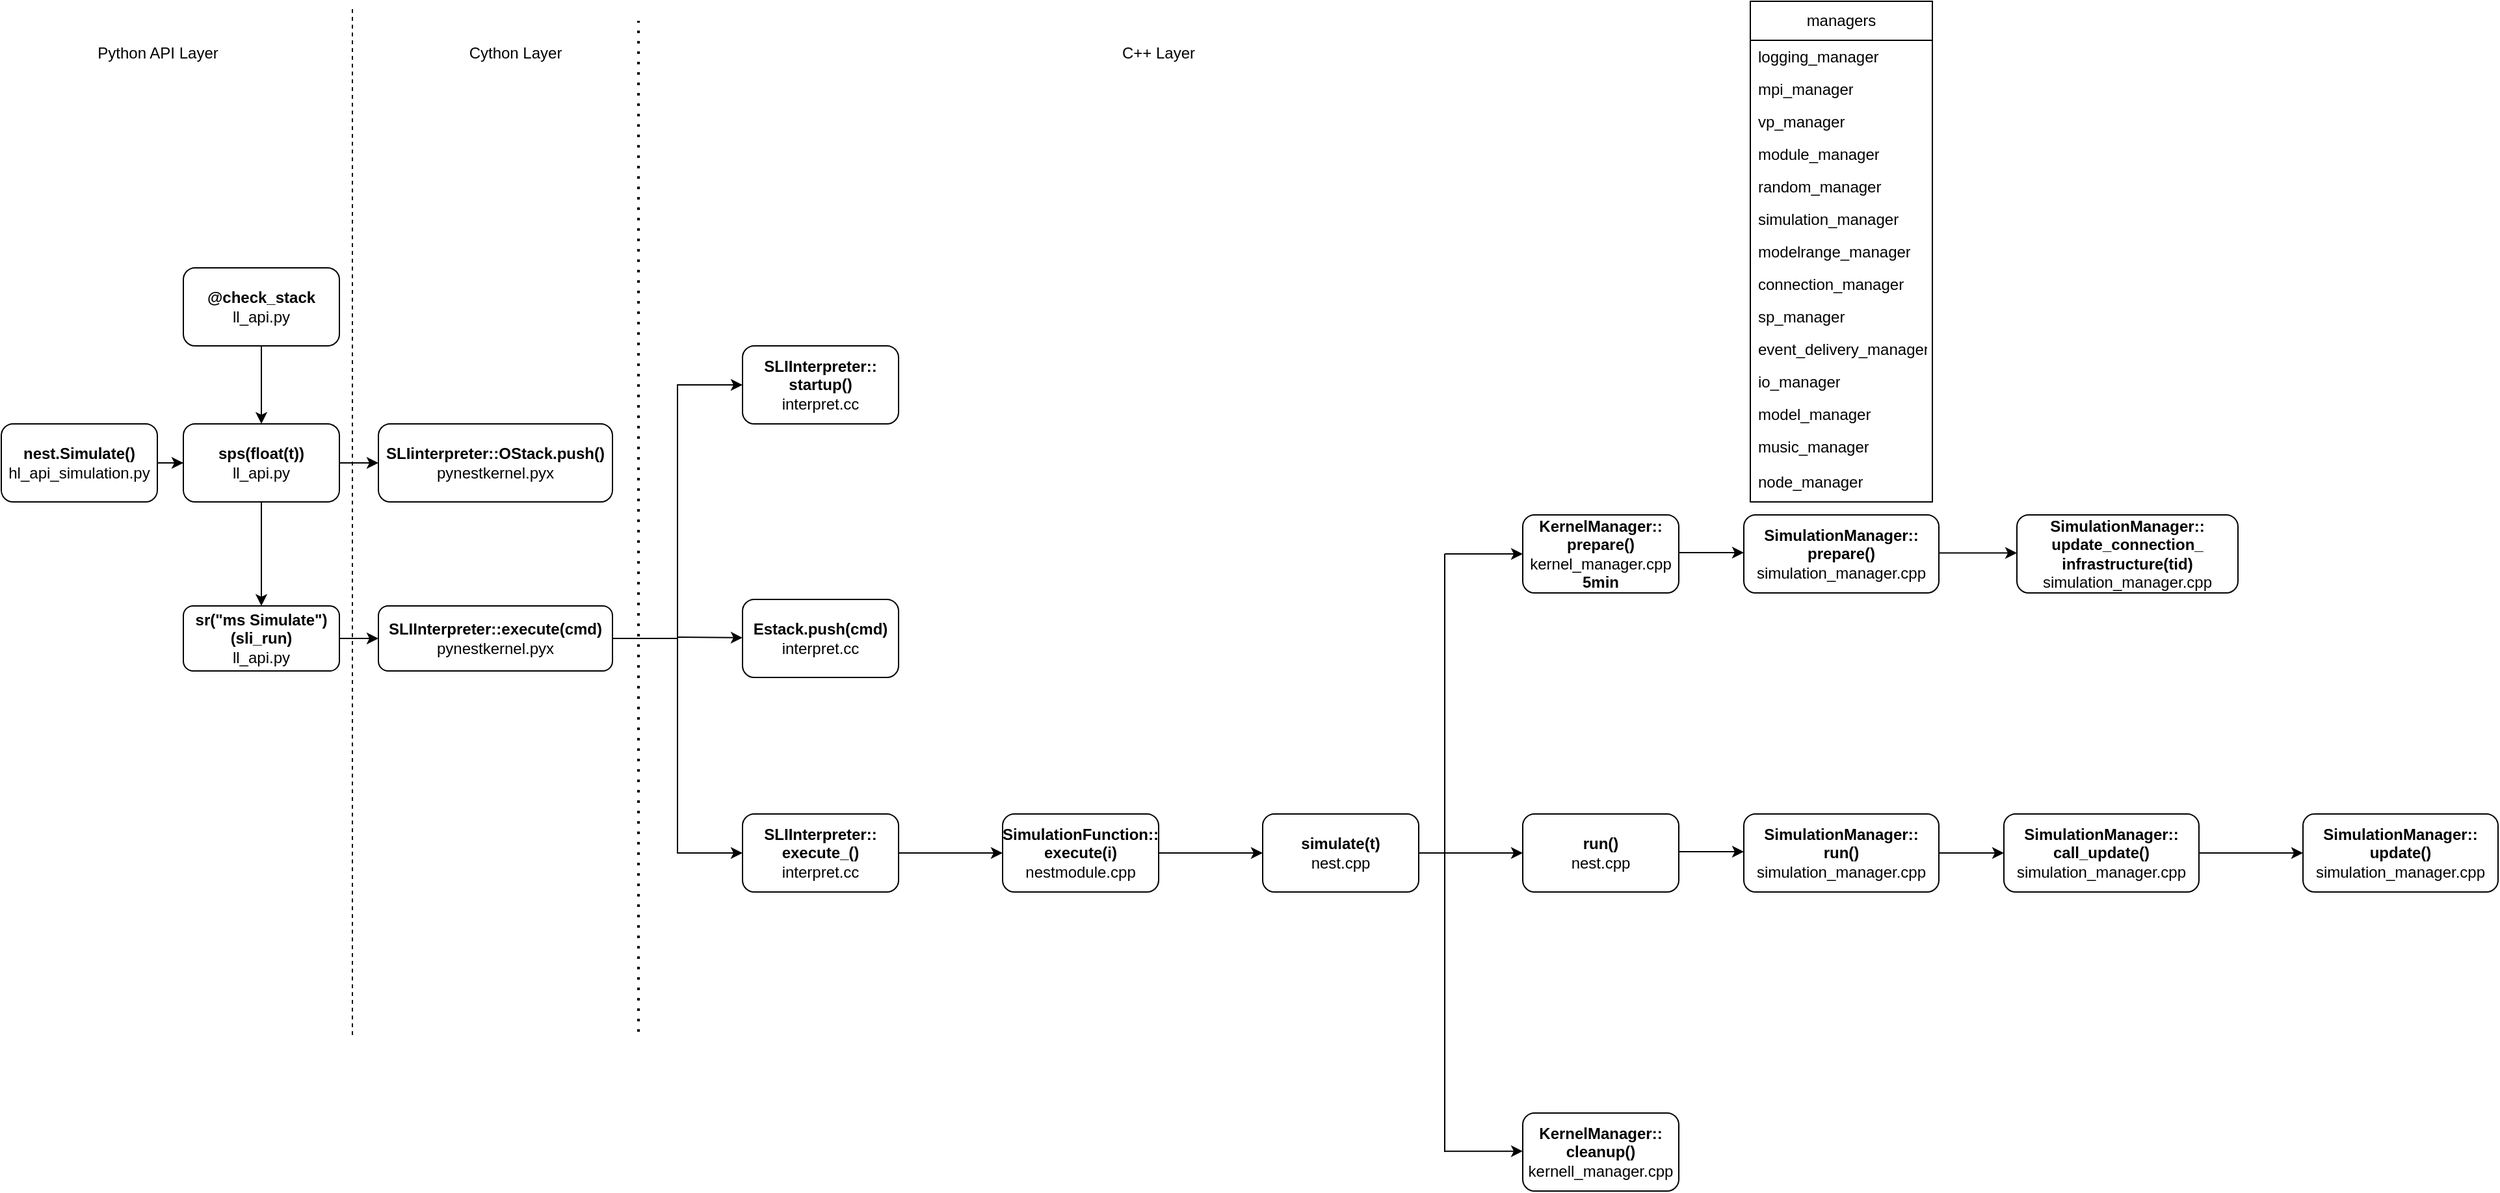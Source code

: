 <mxfile version="24.2.5" type="github">
  <diagram name="Page-1" id="5d7acffa-a066-3a61-03fe-96351882024d">
    <mxGraphModel dx="1149" dy="891" grid="1" gridSize="10" guides="1" tooltips="1" connect="1" arrows="1" fold="1" page="1" pageScale="1" pageWidth="1100" pageHeight="850" background="#ffffff" math="0" shadow="0">
      <root>
        <mxCell id="0" />
        <mxCell id="1" parent="0" />
        <mxCell id="0KLfbmrs6LxNXjUzNSFt-11" style="edgeStyle=orthogonalEdgeStyle;rounded=0;orthogonalLoop=1;jettySize=auto;html=1;exitX=1;exitY=0.5;exitDx=0;exitDy=0;" parent="1" source="0KLfbmrs6LxNXjUzNSFt-1" target="0KLfbmrs6LxNXjUzNSFt-5" edge="1">
          <mxGeometry relative="1" as="geometry" />
        </mxCell>
        <mxCell id="0KLfbmrs6LxNXjUzNSFt-1" value="&lt;b style=&quot;background-color: initial;&quot;&gt;nest.Simulate()&lt;/b&gt;&lt;div&gt;hl_api_simulation.py&lt;/div&gt;" style="rounded=1;whiteSpace=wrap;html=1;" parent="1" vertex="1">
          <mxGeometry x="20" y="780" width="120" height="60" as="geometry" />
        </mxCell>
        <mxCell id="0KLfbmrs6LxNXjUzNSFt-8" value="" style="edgeStyle=orthogonalEdgeStyle;rounded=0;orthogonalLoop=1;jettySize=auto;html=1;" parent="1" source="0KLfbmrs6LxNXjUzNSFt-2" target="0KLfbmrs6LxNXjUzNSFt-5" edge="1">
          <mxGeometry relative="1" as="geometry" />
        </mxCell>
        <mxCell id="0KLfbmrs6LxNXjUzNSFt-2" value="&lt;b&gt;@check_stack&lt;/b&gt;&lt;div&gt;ll_api.py&lt;/div&gt;" style="rounded=1;whiteSpace=wrap;html=1;" parent="1" vertex="1">
          <mxGeometry x="160" y="660" width="120" height="60" as="geometry" />
        </mxCell>
        <mxCell id="0KLfbmrs6LxNXjUzNSFt-7" value="" style="edgeStyle=orthogonalEdgeStyle;rounded=0;orthogonalLoop=1;jettySize=auto;html=1;" parent="1" source="0KLfbmrs6LxNXjUzNSFt-5" target="0KLfbmrs6LxNXjUzNSFt-6" edge="1">
          <mxGeometry relative="1" as="geometry" />
        </mxCell>
        <mxCell id="0KLfbmrs6LxNXjUzNSFt-10" value="" style="edgeStyle=orthogonalEdgeStyle;rounded=0;orthogonalLoop=1;jettySize=auto;html=1;" parent="1" source="0KLfbmrs6LxNXjUzNSFt-5" target="0KLfbmrs6LxNXjUzNSFt-9" edge="1">
          <mxGeometry relative="1" as="geometry" />
        </mxCell>
        <mxCell id="0KLfbmrs6LxNXjUzNSFt-5" value="&lt;b&gt;sps(float(t))&lt;/b&gt;&lt;div&gt;ll_api.py&lt;/div&gt;" style="rounded=1;whiteSpace=wrap;html=1;" parent="1" vertex="1">
          <mxGeometry x="160" y="780" width="120" height="60" as="geometry" />
        </mxCell>
        <mxCell id="0KLfbmrs6LxNXjUzNSFt-18" value="" style="edgeStyle=orthogonalEdgeStyle;rounded=0;orthogonalLoop=1;jettySize=auto;html=1;" parent="1" source="0KLfbmrs6LxNXjUzNSFt-6" target="0KLfbmrs6LxNXjUzNSFt-17" edge="1">
          <mxGeometry relative="1" as="geometry" />
        </mxCell>
        <mxCell id="0KLfbmrs6LxNXjUzNSFt-6" value="&lt;b&gt;sr(&quot;ms Simulate&quot;)&lt;/b&gt;&lt;div&gt;&lt;b&gt;(sli_run)&lt;/b&gt;&lt;/div&gt;&lt;div&gt;ll_api.py&lt;/div&gt;" style="rounded=1;whiteSpace=wrap;html=1;" parent="1" vertex="1">
          <mxGeometry x="160" y="920" width="120" height="50" as="geometry" />
        </mxCell>
        <mxCell id="0KLfbmrs6LxNXjUzNSFt-9" value="&lt;b&gt;SLIinterpreter::OStack.push()&lt;/b&gt;&lt;div&gt;&lt;span style=&quot;background-color: initial;&quot;&gt;pynestkernel.pyx&lt;/span&gt;&lt;br&gt;&lt;/div&gt;" style="whiteSpace=wrap;html=1;rounded=1;" parent="1" vertex="1">
          <mxGeometry x="310" y="780" width="180" height="60" as="geometry" />
        </mxCell>
        <mxCell id="0KLfbmrs6LxNXjUzNSFt-12" value="" style="endArrow=none;html=1;rounded=0;dashed=1;" parent="1" edge="1">
          <mxGeometry width="50" height="50" relative="1" as="geometry">
            <mxPoint x="290" y="1250" as="sourcePoint" />
            <mxPoint x="290" y="460" as="targetPoint" />
            <Array as="points" />
          </mxGeometry>
        </mxCell>
        <mxCell id="0KLfbmrs6LxNXjUzNSFt-14" value="Python API Layer" style="text;html=1;align=center;verticalAlign=middle;resizable=0;points=[];autosize=1;strokeColor=none;fillColor=none;" parent="1" vertex="1">
          <mxGeometry x="80" y="480" width="120" height="30" as="geometry" />
        </mxCell>
        <mxCell id="0KLfbmrs6LxNXjUzNSFt-15" value="Cython Layer" style="text;html=1;align=center;verticalAlign=middle;resizable=0;points=[];autosize=1;strokeColor=none;fillColor=none;" parent="1" vertex="1">
          <mxGeometry x="370" y="480" width="90" height="30" as="geometry" />
        </mxCell>
        <mxCell id="0KLfbmrs6LxNXjUzNSFt-16" value="" style="endArrow=none;dashed=1;html=1;dashPattern=1 3;strokeWidth=2;rounded=0;" parent="1" edge="1">
          <mxGeometry width="50" height="50" relative="1" as="geometry">
            <mxPoint x="510" y="1247.5" as="sourcePoint" />
            <mxPoint x="510" y="470" as="targetPoint" />
          </mxGeometry>
        </mxCell>
        <mxCell id="0KLfbmrs6LxNXjUzNSFt-20" value="" style="edgeStyle=orthogonalEdgeStyle;rounded=0;orthogonalLoop=1;jettySize=auto;html=1;" parent="1" source="0KLfbmrs6LxNXjUzNSFt-17" target="0KLfbmrs6LxNXjUzNSFt-19" edge="1">
          <mxGeometry relative="1" as="geometry">
            <Array as="points">
              <mxPoint x="540" y="945" />
              <mxPoint x="540" y="750" />
            </Array>
          </mxGeometry>
        </mxCell>
        <mxCell id="0KLfbmrs6LxNXjUzNSFt-17" value="&lt;b&gt;SLIInterpreter::execute(cmd)&lt;/b&gt;&lt;div&gt;pynestkernel.pyx&lt;/div&gt;" style="rounded=1;whiteSpace=wrap;html=1;" parent="1" vertex="1">
          <mxGeometry x="310" y="920" width="180" height="50" as="geometry" />
        </mxCell>
        <mxCell id="0KLfbmrs6LxNXjUzNSFt-19" value="&lt;b&gt;SLIInterpreter::&lt;/b&gt;&lt;div&gt;&lt;b&gt;startup()&lt;/b&gt;&lt;/div&gt;&lt;div&gt;interpret.cc&lt;/div&gt;" style="whiteSpace=wrap;html=1;rounded=1;" parent="1" vertex="1">
          <mxGeometry x="590" y="720" width="120" height="60" as="geometry" />
        </mxCell>
        <mxCell id="0KLfbmrs6LxNXjUzNSFt-21" value="" style="endArrow=classic;html=1;rounded=0;" parent="1" target="0KLfbmrs6LxNXjUzNSFt-22" edge="1">
          <mxGeometry width="50" height="50" relative="1" as="geometry">
            <mxPoint x="540" y="944" as="sourcePoint" />
            <mxPoint x="600" y="944" as="targetPoint" />
            <Array as="points" />
          </mxGeometry>
        </mxCell>
        <mxCell id="0KLfbmrs6LxNXjUzNSFt-22" value="&lt;b&gt;Estack.push(cmd)&lt;/b&gt;&lt;div&gt;interpret.cc&lt;/div&gt;" style="rounded=1;whiteSpace=wrap;html=1;" parent="1" vertex="1">
          <mxGeometry x="590" y="915" width="120" height="60" as="geometry" />
        </mxCell>
        <mxCell id="M_GRNKf3xNEplnwXagMy-3" value="" style="edgeStyle=orthogonalEdgeStyle;rounded=0;orthogonalLoop=1;jettySize=auto;html=1;" parent="1" source="0KLfbmrs6LxNXjUzNSFt-23" target="M_GRNKf3xNEplnwXagMy-2" edge="1">
          <mxGeometry relative="1" as="geometry" />
        </mxCell>
        <mxCell id="0KLfbmrs6LxNXjUzNSFt-23" value="&lt;b&gt;SLIInterpreter::&lt;/b&gt;&lt;div&gt;&lt;b&gt;execute_()&lt;/b&gt;&lt;/div&gt;&lt;div&gt;interpret.cc&lt;/div&gt;" style="rounded=1;whiteSpace=wrap;html=1;" parent="1" vertex="1">
          <mxGeometry x="590" y="1080" width="120" height="60" as="geometry" />
        </mxCell>
        <mxCell id="0KLfbmrs6LxNXjUzNSFt-25" value="" style="endArrow=classic;html=1;rounded=0;entryX=0;entryY=0.5;entryDx=0;entryDy=0;" parent="1" target="0KLfbmrs6LxNXjUzNSFt-23" edge="1">
          <mxGeometry width="50" height="50" relative="1" as="geometry">
            <mxPoint x="540" y="940" as="sourcePoint" />
            <mxPoint x="500" y="1110" as="targetPoint" />
            <Array as="points">
              <mxPoint x="540" y="1020" />
              <mxPoint x="540" y="1110" />
            </Array>
          </mxGeometry>
        </mxCell>
        <mxCell id="M_GRNKf3xNEplnwXagMy-1" value="C++ Layer" style="text;html=1;align=center;verticalAlign=middle;whiteSpace=wrap;rounded=0;" parent="1" vertex="1">
          <mxGeometry x="880" y="480" width="60" height="30" as="geometry" />
        </mxCell>
        <mxCell id="M_GRNKf3xNEplnwXagMy-5" value="" style="edgeStyle=orthogonalEdgeStyle;rounded=0;orthogonalLoop=1;jettySize=auto;html=1;" parent="1" source="M_GRNKf3xNEplnwXagMy-2" target="M_GRNKf3xNEplnwXagMy-4" edge="1">
          <mxGeometry relative="1" as="geometry" />
        </mxCell>
        <mxCell id="M_GRNKf3xNEplnwXagMy-2" value="&lt;b&gt;SimulationFunction::&lt;/b&gt;&lt;div&gt;&lt;b&gt;execute(i)&lt;/b&gt;&lt;/div&gt;&lt;div&gt;nestmodule.cpp&lt;/div&gt;" style="rounded=1;whiteSpace=wrap;html=1;" parent="1" vertex="1">
          <mxGeometry x="790" y="1080" width="120" height="60" as="geometry" />
        </mxCell>
        <mxCell id="M_GRNKf3xNEplnwXagMy-7" value="" style="edgeStyle=orthogonalEdgeStyle;rounded=0;orthogonalLoop=1;jettySize=auto;html=1;" parent="1" source="M_GRNKf3xNEplnwXagMy-4" target="M_GRNKf3xNEplnwXagMy-6" edge="1">
          <mxGeometry relative="1" as="geometry" />
        </mxCell>
        <mxCell id="M_GRNKf3xNEplnwXagMy-4" value="&lt;b&gt;simulate(t)&lt;/b&gt;&lt;div&gt;nest.cpp&lt;/div&gt;" style="rounded=1;whiteSpace=wrap;html=1;" parent="1" vertex="1">
          <mxGeometry x="990" y="1080" width="120" height="60" as="geometry" />
        </mxCell>
        <mxCell id="M_GRNKf3xNEplnwXagMy-6" value="&lt;b&gt;run()&lt;/b&gt;&lt;div&gt;nest.cpp&lt;/div&gt;" style="rounded=1;whiteSpace=wrap;html=1;" parent="1" vertex="1">
          <mxGeometry x="1190" y="1080" width="120" height="60" as="geometry" />
        </mxCell>
        <mxCell id="M_GRNKf3xNEplnwXagMy-8" value="" style="endArrow=none;html=1;rounded=0;" parent="1" edge="1">
          <mxGeometry width="50" height="50" relative="1" as="geometry">
            <mxPoint x="1130" y="1340" as="sourcePoint" />
            <mxPoint x="1130" y="880" as="targetPoint" />
          </mxGeometry>
        </mxCell>
        <mxCell id="M_GRNKf3xNEplnwXagMy-10" value="" style="endArrow=classic;html=1;rounded=0;" parent="1" edge="1">
          <mxGeometry width="50" height="50" relative="1" as="geometry">
            <mxPoint x="1130" y="880" as="sourcePoint" />
            <mxPoint x="1190" y="880" as="targetPoint" />
          </mxGeometry>
        </mxCell>
        <mxCell id="M_GRNKf3xNEplnwXagMy-11" value="&lt;b&gt;KernelManager::&lt;/b&gt;&lt;div&gt;&lt;b&gt;prepare()&lt;/b&gt;&lt;div&gt;kernel_manager.cpp&lt;/div&gt;&lt;/div&gt;&lt;div&gt;&lt;b&gt;5min&lt;/b&gt;&lt;/div&gt;" style="rounded=1;whiteSpace=wrap;html=1;" parent="1" vertex="1">
          <mxGeometry x="1190" y="850" width="120" height="60" as="geometry" />
        </mxCell>
        <mxCell id="M_GRNKf3xNEplnwXagMy-12" value="&lt;b&gt;KernelManager::&lt;/b&gt;&lt;div&gt;&lt;b&gt;cleanup()&lt;/b&gt;&lt;div&gt;kernell_manager.cpp&lt;/div&gt;&lt;/div&gt;" style="rounded=1;whiteSpace=wrap;html=1;" parent="1" vertex="1">
          <mxGeometry x="1190" y="1310" width="120" height="60" as="geometry" />
        </mxCell>
        <mxCell id="M_GRNKf3xNEplnwXagMy-13" value="" style="endArrow=classic;html=1;rounded=0;" parent="1" edge="1">
          <mxGeometry width="50" height="50" relative="1" as="geometry">
            <mxPoint x="1130" y="1339.33" as="sourcePoint" />
            <mxPoint x="1190" y="1339.33" as="targetPoint" />
          </mxGeometry>
        </mxCell>
        <mxCell id="M_GRNKf3xNEplnwXagMy-14" value="" style="endArrow=classic;html=1;rounded=0;" parent="1" edge="1">
          <mxGeometry width="50" height="50" relative="1" as="geometry">
            <mxPoint x="1310" y="879" as="sourcePoint" />
            <mxPoint x="1360" y="879" as="targetPoint" />
          </mxGeometry>
        </mxCell>
        <mxCell id="M_GRNKf3xNEplnwXagMy-15" value="&lt;b&gt;SimulationManager::&lt;/b&gt;&lt;div&gt;&lt;b&gt;prepare()&lt;/b&gt;&lt;div&gt;simulation_manager.cpp&lt;/div&gt;&lt;/div&gt;" style="rounded=1;whiteSpace=wrap;html=1;" parent="1" vertex="1">
          <mxGeometry x="1360" y="850" width="150" height="60" as="geometry" />
        </mxCell>
        <mxCell id="M_GRNKf3xNEplnwXagMy-16" value="" style="endArrow=classic;html=1;rounded=0;" parent="1" edge="1">
          <mxGeometry width="50" height="50" relative="1" as="geometry">
            <mxPoint x="1310" y="1109" as="sourcePoint" />
            <mxPoint x="1360" y="1109" as="targetPoint" />
          </mxGeometry>
        </mxCell>
        <mxCell id="M_GRNKf3xNEplnwXagMy-37" value="" style="edgeStyle=orthogonalEdgeStyle;rounded=0;orthogonalLoop=1;jettySize=auto;html=1;" parent="1" source="M_GRNKf3xNEplnwXagMy-17" target="M_GRNKf3xNEplnwXagMy-36" edge="1">
          <mxGeometry relative="1" as="geometry" />
        </mxCell>
        <mxCell id="M_GRNKf3xNEplnwXagMy-17" value="&lt;b&gt;SimulationManager::&lt;/b&gt;&lt;div&gt;&lt;b&gt;run()&lt;/b&gt;&lt;div&gt;simulation_manager.cpp&lt;/div&gt;&lt;/div&gt;" style="rounded=1;whiteSpace=wrap;html=1;" parent="1" vertex="1">
          <mxGeometry x="1360" y="1080" width="150" height="60" as="geometry" />
        </mxCell>
        <mxCell id="M_GRNKf3xNEplnwXagMy-18" value="managers" style="swimlane;fontStyle=0;childLayout=stackLayout;horizontal=1;startSize=30;horizontalStack=0;resizeParent=1;resizeParentMax=0;resizeLast=0;collapsible=1;marginBottom=0;whiteSpace=wrap;html=1;" parent="1" vertex="1">
          <mxGeometry x="1365" y="455" width="140" height="385" as="geometry" />
        </mxCell>
        <mxCell id="M_GRNKf3xNEplnwXagMy-19" value="logging_manager" style="text;strokeColor=none;fillColor=none;align=left;verticalAlign=middle;spacingLeft=4;spacingRight=4;overflow=hidden;points=[[0,0.5],[1,0.5]];portConstraint=eastwest;rotatable=0;whiteSpace=wrap;html=1;" parent="M_GRNKf3xNEplnwXagMy-18" vertex="1">
          <mxGeometry y="30" width="140" height="25" as="geometry" />
        </mxCell>
        <mxCell id="M_GRNKf3xNEplnwXagMy-20" value="mpi_manager" style="text;strokeColor=none;fillColor=none;align=left;verticalAlign=middle;spacingLeft=4;spacingRight=4;overflow=hidden;points=[[0,0.5],[1,0.5]];portConstraint=eastwest;rotatable=0;whiteSpace=wrap;html=1;" parent="M_GRNKf3xNEplnwXagMy-18" vertex="1">
          <mxGeometry y="55" width="140" height="25" as="geometry" />
        </mxCell>
        <mxCell id="M_GRNKf3xNEplnwXagMy-21" value="vp_manager" style="text;strokeColor=none;fillColor=none;align=left;verticalAlign=middle;spacingLeft=4;spacingRight=4;overflow=hidden;points=[[0,0.5],[1,0.5]];portConstraint=eastwest;rotatable=0;whiteSpace=wrap;html=1;" parent="M_GRNKf3xNEplnwXagMy-18" vertex="1">
          <mxGeometry y="80" width="140" height="25" as="geometry" />
        </mxCell>
        <mxCell id="M_GRNKf3xNEplnwXagMy-23" value="module_manager" style="text;strokeColor=none;fillColor=none;align=left;verticalAlign=middle;spacingLeft=4;spacingRight=4;overflow=hidden;points=[[0,0.5],[1,0.5]];portConstraint=eastwest;rotatable=0;whiteSpace=wrap;html=1;" parent="M_GRNKf3xNEplnwXagMy-18" vertex="1">
          <mxGeometry y="105" width="140" height="25" as="geometry" />
        </mxCell>
        <mxCell id="M_GRNKf3xNEplnwXagMy-24" value="random_manager" style="text;strokeColor=none;fillColor=none;align=left;verticalAlign=middle;spacingLeft=4;spacingRight=4;overflow=hidden;points=[[0,0.5],[1,0.5]];portConstraint=eastwest;rotatable=0;whiteSpace=wrap;html=1;" parent="M_GRNKf3xNEplnwXagMy-18" vertex="1">
          <mxGeometry y="130" width="140" height="25" as="geometry" />
        </mxCell>
        <mxCell id="M_GRNKf3xNEplnwXagMy-25" value="simulation_manager" style="text;strokeColor=none;fillColor=none;align=left;verticalAlign=middle;spacingLeft=4;spacingRight=4;overflow=hidden;points=[[0,0.5],[1,0.5]];portConstraint=eastwest;rotatable=0;whiteSpace=wrap;html=1;" parent="M_GRNKf3xNEplnwXagMy-18" vertex="1">
          <mxGeometry y="155" width="140" height="25" as="geometry" />
        </mxCell>
        <mxCell id="M_GRNKf3xNEplnwXagMy-33" value="modelrange_manager" style="text;strokeColor=none;fillColor=none;align=left;verticalAlign=middle;spacingLeft=4;spacingRight=4;overflow=hidden;points=[[0,0.5],[1,0.5]];portConstraint=eastwest;rotatable=0;whiteSpace=wrap;html=1;" parent="M_GRNKf3xNEplnwXagMy-18" vertex="1">
          <mxGeometry y="180" width="140" height="25" as="geometry" />
        </mxCell>
        <mxCell id="M_GRNKf3xNEplnwXagMy-32" value="connection_manager" style="text;strokeColor=none;fillColor=none;align=left;verticalAlign=middle;spacingLeft=4;spacingRight=4;overflow=hidden;points=[[0,0.5],[1,0.5]];portConstraint=eastwest;rotatable=0;whiteSpace=wrap;html=1;" parent="M_GRNKf3xNEplnwXagMy-18" vertex="1">
          <mxGeometry y="205" width="140" height="25" as="geometry" />
        </mxCell>
        <mxCell id="M_GRNKf3xNEplnwXagMy-31" value="sp_manager" style="text;strokeColor=none;fillColor=none;align=left;verticalAlign=middle;spacingLeft=4;spacingRight=4;overflow=hidden;points=[[0,0.5],[1,0.5]];portConstraint=eastwest;rotatable=0;whiteSpace=wrap;html=1;" parent="M_GRNKf3xNEplnwXagMy-18" vertex="1">
          <mxGeometry y="230" width="140" height="25" as="geometry" />
        </mxCell>
        <mxCell id="M_GRNKf3xNEplnwXagMy-30" value="event_delivery_manager" style="text;strokeColor=none;fillColor=none;align=left;verticalAlign=middle;spacingLeft=4;spacingRight=4;overflow=hidden;points=[[0,0.5],[1,0.5]];portConstraint=eastwest;rotatable=0;whiteSpace=wrap;html=1;" parent="M_GRNKf3xNEplnwXagMy-18" vertex="1">
          <mxGeometry y="255" width="140" height="25" as="geometry" />
        </mxCell>
        <mxCell id="M_GRNKf3xNEplnwXagMy-29" value="io_manager" style="text;strokeColor=none;fillColor=none;align=left;verticalAlign=middle;spacingLeft=4;spacingRight=4;overflow=hidden;points=[[0,0.5],[1,0.5]];portConstraint=eastwest;rotatable=0;whiteSpace=wrap;html=1;" parent="M_GRNKf3xNEplnwXagMy-18" vertex="1">
          <mxGeometry y="280" width="140" height="25" as="geometry" />
        </mxCell>
        <mxCell id="M_GRNKf3xNEplnwXagMy-28" value="model_manager" style="text;strokeColor=none;fillColor=none;align=left;verticalAlign=middle;spacingLeft=4;spacingRight=4;overflow=hidden;points=[[0,0.5],[1,0.5]];portConstraint=eastwest;rotatable=0;whiteSpace=wrap;html=1;" parent="M_GRNKf3xNEplnwXagMy-18" vertex="1">
          <mxGeometry y="305" width="140" height="25" as="geometry" />
        </mxCell>
        <mxCell id="M_GRNKf3xNEplnwXagMy-27" value="music_manager" style="text;strokeColor=none;fillColor=none;align=left;verticalAlign=middle;spacingLeft=4;spacingRight=4;overflow=hidden;points=[[0,0.5],[1,0.5]];portConstraint=eastwest;rotatable=0;whiteSpace=wrap;html=1;" parent="M_GRNKf3xNEplnwXagMy-18" vertex="1">
          <mxGeometry y="330" width="140" height="25" as="geometry" />
        </mxCell>
        <mxCell id="M_GRNKf3xNEplnwXagMy-26" value="node_manager" style="text;strokeColor=none;fillColor=none;align=left;verticalAlign=middle;spacingLeft=4;spacingRight=4;overflow=hidden;points=[[0,0.5],[1,0.5]];portConstraint=eastwest;rotatable=0;whiteSpace=wrap;html=1;" parent="M_GRNKf3xNEplnwXagMy-18" vertex="1">
          <mxGeometry y="355" width="140" height="30" as="geometry" />
        </mxCell>
        <mxCell id="M_GRNKf3xNEplnwXagMy-34" value="" style="endArrow=classic;html=1;rounded=0;" parent="1" edge="1">
          <mxGeometry width="50" height="50" relative="1" as="geometry">
            <mxPoint x="1510" y="879.29" as="sourcePoint" />
            <mxPoint x="1570" y="879.29" as="targetPoint" />
          </mxGeometry>
        </mxCell>
        <mxCell id="M_GRNKf3xNEplnwXagMy-35" value="&lt;b&gt;SimulationManager::&lt;/b&gt;&lt;div&gt;&lt;b&gt;update_connection&lt;/b&gt;&lt;b style=&quot;background-color: initial;&quot;&gt;_&lt;/b&gt;&lt;/div&gt;&lt;div&gt;&lt;b style=&quot;background-color: initial;&quot;&gt;infrastructure&lt;/b&gt;&lt;b style=&quot;background-color: initial;&quot;&gt;(tid)&lt;/b&gt;&lt;/div&gt;&lt;div&gt;&lt;span style=&quot;background-color: initial;&quot;&gt;simulation_manager.cpp&lt;/span&gt;&lt;/div&gt;" style="rounded=1;whiteSpace=wrap;html=1;" parent="1" vertex="1">
          <mxGeometry x="1570" y="850" width="170" height="60" as="geometry" />
        </mxCell>
        <mxCell id="M_GRNKf3xNEplnwXagMy-39" value="" style="edgeStyle=orthogonalEdgeStyle;rounded=0;orthogonalLoop=1;jettySize=auto;html=1;" parent="1" source="M_GRNKf3xNEplnwXagMy-36" target="M_GRNKf3xNEplnwXagMy-38" edge="1">
          <mxGeometry relative="1" as="geometry" />
        </mxCell>
        <mxCell id="M_GRNKf3xNEplnwXagMy-36" value="&lt;b&gt;SimulationManager::&lt;/b&gt;&lt;div&gt;&lt;b&gt;call_update()&lt;/b&gt;&lt;br&gt;&lt;div&gt;simulation_manager.cpp&lt;/div&gt;&lt;/div&gt;" style="rounded=1;whiteSpace=wrap;html=1;" parent="1" vertex="1">
          <mxGeometry x="1560" y="1080" width="150" height="60" as="geometry" />
        </mxCell>
        <mxCell id="M_GRNKf3xNEplnwXagMy-38" value="&lt;b&gt;SimulationManager::&lt;/b&gt;&lt;div&gt;&lt;b style=&quot;background-color: initial;&quot;&gt;update()&lt;/b&gt;&lt;div&gt;&lt;div&gt;simulation_manager.cpp&lt;/div&gt;&lt;/div&gt;&lt;/div&gt;" style="rounded=1;whiteSpace=wrap;html=1;" parent="1" vertex="1">
          <mxGeometry x="1790" y="1080" width="150" height="60" as="geometry" />
        </mxCell>
      </root>
    </mxGraphModel>
  </diagram>
</mxfile>
